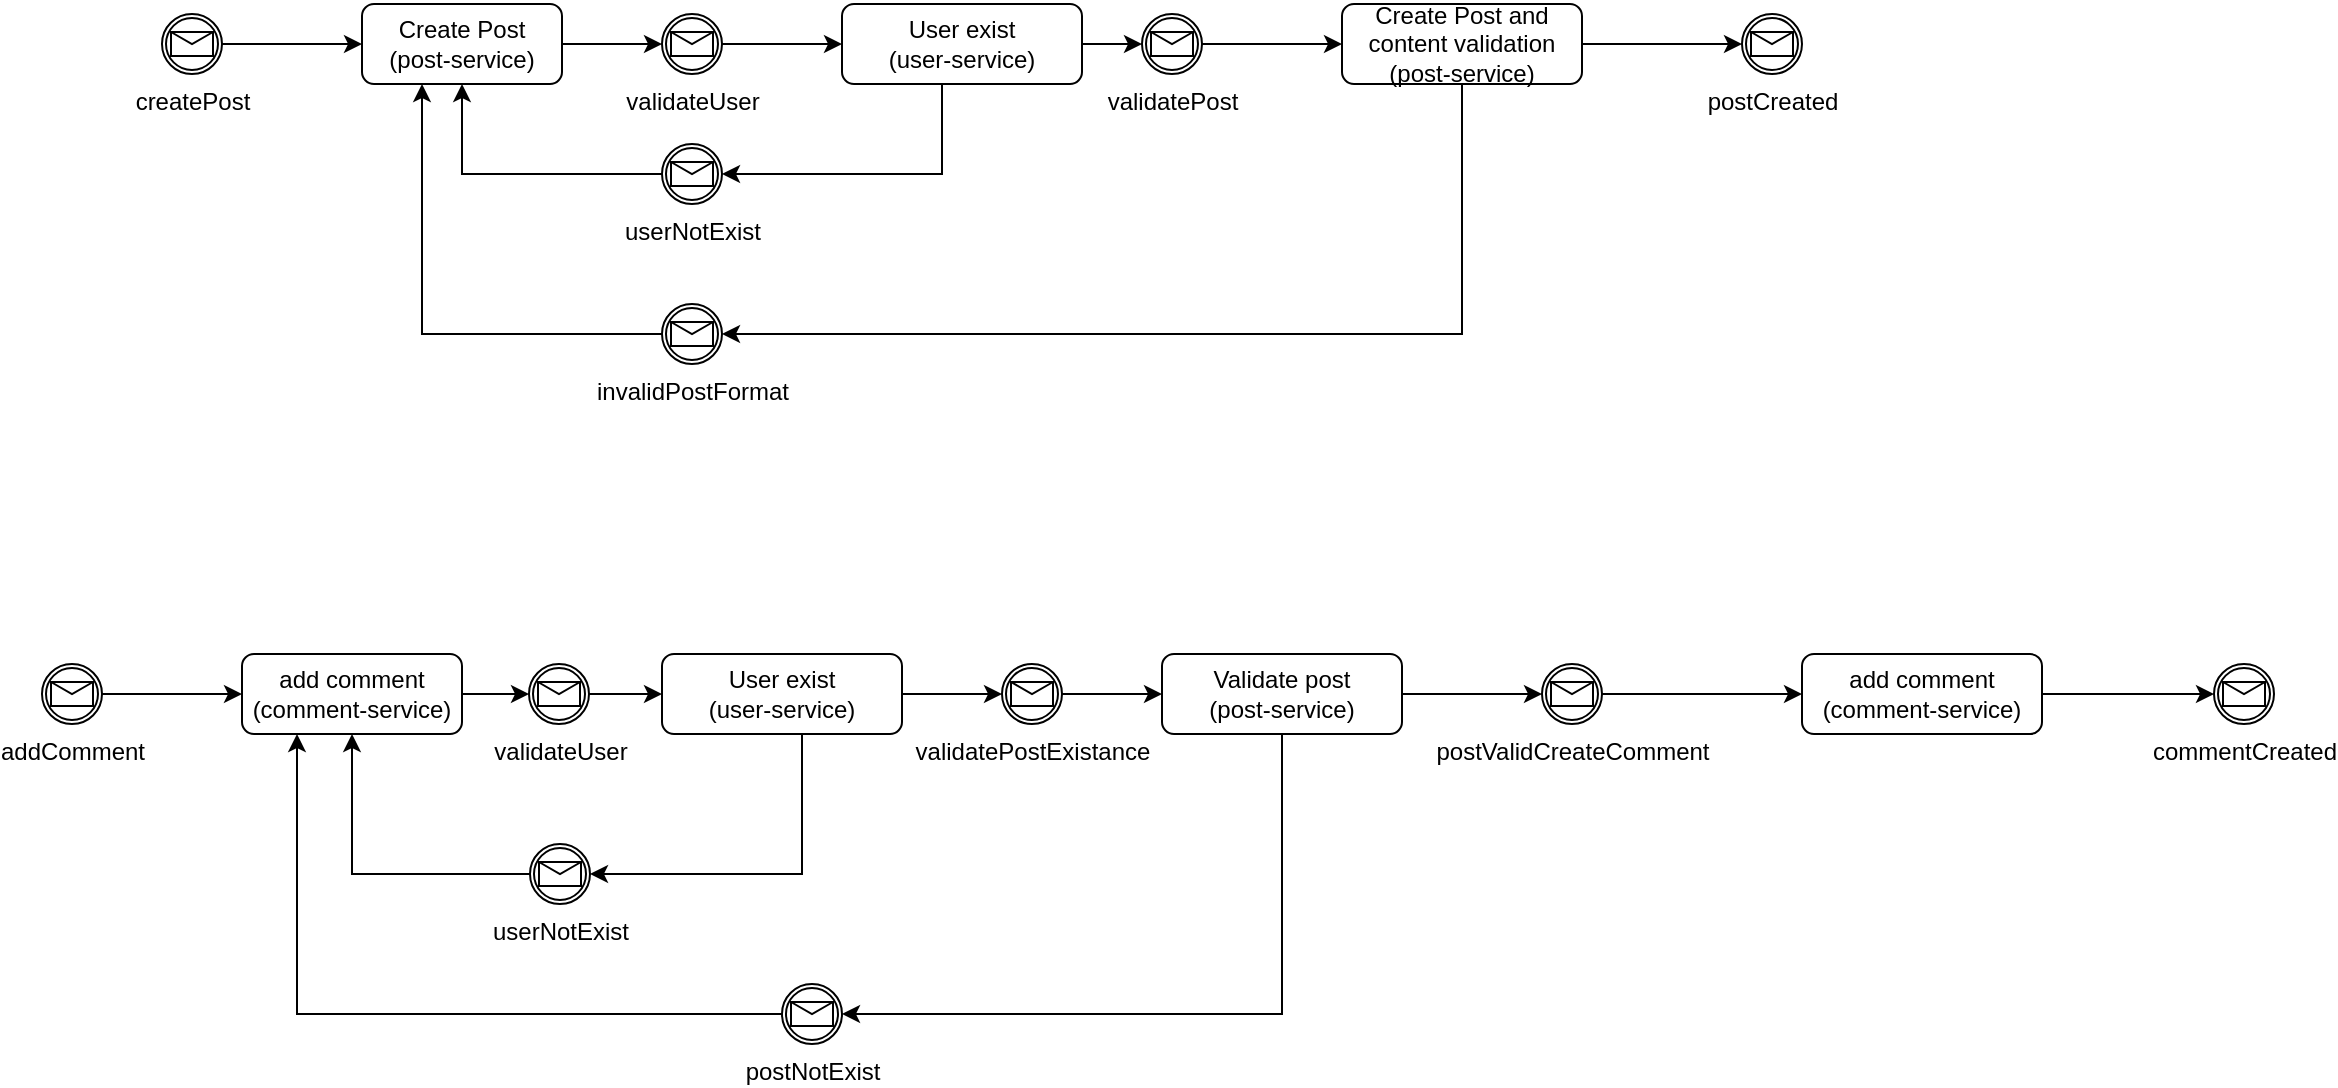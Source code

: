 <mxfile version="15.4.0" type="device"><diagram id="C5RBs43oDa-KdzZeNtuy" name="Page-1"><mxGraphModel dx="1320" dy="862" grid="1" gridSize="10" guides="1" tooltips="1" connect="1" arrows="1" fold="1" page="1" pageScale="1" pageWidth="827" pageHeight="1169" math="0" shadow="0"><root><mxCell id="WIyWlLk6GJQsqaUBKTNV-0"/><mxCell id="WIyWlLk6GJQsqaUBKTNV-1" parent="WIyWlLk6GJQsqaUBKTNV-0"/><mxCell id="gs-qERDYSxnRiWluzVT8-14" style="edgeStyle=orthogonalEdgeStyle;rounded=0;orthogonalLoop=1;jettySize=auto;html=1;entryX=0;entryY=0.5;entryDx=0;entryDy=0;entryPerimeter=0;" edge="1" parent="WIyWlLk6GJQsqaUBKTNV-1" source="WIyWlLk6GJQsqaUBKTNV-3" target="gs-qERDYSxnRiWluzVT8-13"><mxGeometry relative="1" as="geometry"/></mxCell><mxCell id="WIyWlLk6GJQsqaUBKTNV-3" value="Create Post&lt;br&gt;(post-service)" style="rounded=1;whiteSpace=wrap;html=1;fontSize=12;glass=0;strokeWidth=1;shadow=0;" parent="WIyWlLk6GJQsqaUBKTNV-1" vertex="1"><mxGeometry x="300" y="230" width="100" height="40" as="geometry"/></mxCell><mxCell id="gs-qERDYSxnRiWluzVT8-18" style="edgeStyle=orthogonalEdgeStyle;rounded=0;orthogonalLoop=1;jettySize=auto;html=1;entryX=1;entryY=0.5;entryDx=0;entryDy=0;entryPerimeter=0;" edge="1" parent="WIyWlLk6GJQsqaUBKTNV-1" source="gs-qERDYSxnRiWluzVT8-0" target="gs-qERDYSxnRiWluzVT8-17"><mxGeometry relative="1" as="geometry"><Array as="points"><mxPoint x="590" y="315"/></Array></mxGeometry></mxCell><mxCell id="gs-qERDYSxnRiWluzVT8-24" style="edgeStyle=orthogonalEdgeStyle;rounded=0;orthogonalLoop=1;jettySize=auto;html=1;entryX=0;entryY=0.5;entryDx=0;entryDy=0;entryPerimeter=0;" edge="1" parent="WIyWlLk6GJQsqaUBKTNV-1" source="gs-qERDYSxnRiWluzVT8-0" target="gs-qERDYSxnRiWluzVT8-23"><mxGeometry relative="1" as="geometry"/></mxCell><mxCell id="gs-qERDYSxnRiWluzVT8-0" value="User exist&lt;br&gt;(user-service)" style="rounded=1;whiteSpace=wrap;html=1;fontSize=12;glass=0;strokeWidth=1;shadow=0;" vertex="1" parent="WIyWlLk6GJQsqaUBKTNV-1"><mxGeometry x="540" y="230" width="120" height="40" as="geometry"/></mxCell><mxCell id="gs-qERDYSxnRiWluzVT8-21" style="edgeStyle=orthogonalEdgeStyle;rounded=0;orthogonalLoop=1;jettySize=auto;html=1;entryX=1;entryY=0.5;entryDx=0;entryDy=0;entryPerimeter=0;" edge="1" parent="WIyWlLk6GJQsqaUBKTNV-1" source="gs-qERDYSxnRiWluzVT8-2" target="gs-qERDYSxnRiWluzVT8-20"><mxGeometry relative="1" as="geometry"><Array as="points"><mxPoint x="850" y="395"/></Array></mxGeometry></mxCell><mxCell id="gs-qERDYSxnRiWluzVT8-27" style="edgeStyle=orthogonalEdgeStyle;rounded=0;orthogonalLoop=1;jettySize=auto;html=1;" edge="1" parent="WIyWlLk6GJQsqaUBKTNV-1" source="gs-qERDYSxnRiWluzVT8-2" target="gs-qERDYSxnRiWluzVT8-26"><mxGeometry relative="1" as="geometry"/></mxCell><mxCell id="gs-qERDYSxnRiWluzVT8-2" value="Create Post and content validation&lt;br&gt;(post-service)" style="rounded=1;whiteSpace=wrap;html=1;fontSize=12;glass=0;strokeWidth=1;shadow=0;" vertex="1" parent="WIyWlLk6GJQsqaUBKTNV-1"><mxGeometry x="790" y="230" width="120" height="40" as="geometry"/></mxCell><mxCell id="gs-qERDYSxnRiWluzVT8-11" style="edgeStyle=orthogonalEdgeStyle;rounded=0;orthogonalLoop=1;jettySize=auto;html=1;entryX=0;entryY=0.5;entryDx=0;entryDy=0;" edge="1" parent="WIyWlLk6GJQsqaUBKTNV-1" source="gs-qERDYSxnRiWluzVT8-8" target="WIyWlLk6GJQsqaUBKTNV-3"><mxGeometry relative="1" as="geometry"/></mxCell><mxCell id="gs-qERDYSxnRiWluzVT8-8" value="createPost" style="points=[[0.145,0.145,0],[0.5,0,0],[0.855,0.145,0],[1,0.5,0],[0.855,0.855,0],[0.5,1,0],[0.145,0.855,0],[0,0.5,0]];shape=mxgraph.bpmn.event;html=1;verticalLabelPosition=bottom;labelBackgroundColor=#ffffff;verticalAlign=top;align=center;perimeter=ellipsePerimeter;outlineConnect=0;aspect=fixed;outline=catching;symbol=message;" vertex="1" parent="WIyWlLk6GJQsqaUBKTNV-1"><mxGeometry x="200" y="235" width="30" height="30" as="geometry"/></mxCell><mxCell id="gs-qERDYSxnRiWluzVT8-15" style="edgeStyle=orthogonalEdgeStyle;rounded=0;orthogonalLoop=1;jettySize=auto;html=1;" edge="1" parent="WIyWlLk6GJQsqaUBKTNV-1" source="gs-qERDYSxnRiWluzVT8-13" target="gs-qERDYSxnRiWluzVT8-0"><mxGeometry relative="1" as="geometry"/></mxCell><mxCell id="gs-qERDYSxnRiWluzVT8-13" value="validateUser" style="points=[[0.145,0.145,0],[0.5,0,0],[0.855,0.145,0],[1,0.5,0],[0.855,0.855,0],[0.5,1,0],[0.145,0.855,0],[0,0.5,0]];shape=mxgraph.bpmn.event;html=1;verticalLabelPosition=bottom;labelBackgroundColor=#ffffff;verticalAlign=top;align=center;perimeter=ellipsePerimeter;outlineConnect=0;aspect=fixed;outline=catching;symbol=message;" vertex="1" parent="WIyWlLk6GJQsqaUBKTNV-1"><mxGeometry x="450" y="235" width="30" height="30" as="geometry"/></mxCell><mxCell id="gs-qERDYSxnRiWluzVT8-19" style="edgeStyle=orthogonalEdgeStyle;rounded=0;orthogonalLoop=1;jettySize=auto;html=1;" edge="1" parent="WIyWlLk6GJQsqaUBKTNV-1" source="gs-qERDYSxnRiWluzVT8-17" target="WIyWlLk6GJQsqaUBKTNV-3"><mxGeometry relative="1" as="geometry"/></mxCell><mxCell id="gs-qERDYSxnRiWluzVT8-17" value="userNotExist" style="points=[[0.145,0.145,0],[0.5,0,0],[0.855,0.145,0],[1,0.5,0],[0.855,0.855,0],[0.5,1,0],[0.145,0.855,0],[0,0.5,0]];shape=mxgraph.bpmn.event;html=1;verticalLabelPosition=bottom;labelBackgroundColor=#ffffff;verticalAlign=top;align=center;perimeter=ellipsePerimeter;outlineConnect=0;aspect=fixed;outline=catching;symbol=message;" vertex="1" parent="WIyWlLk6GJQsqaUBKTNV-1"><mxGeometry x="450" y="300" width="30" height="30" as="geometry"/></mxCell><mxCell id="gs-qERDYSxnRiWluzVT8-22" style="edgeStyle=orthogonalEdgeStyle;rounded=0;orthogonalLoop=1;jettySize=auto;html=1;" edge="1" parent="WIyWlLk6GJQsqaUBKTNV-1" source="gs-qERDYSxnRiWluzVT8-20" target="WIyWlLk6GJQsqaUBKTNV-3"><mxGeometry relative="1" as="geometry"><Array as="points"><mxPoint x="330" y="395"/></Array></mxGeometry></mxCell><mxCell id="gs-qERDYSxnRiWluzVT8-20" value="invalidPostFormat" style="points=[[0.145,0.145,0],[0.5,0,0],[0.855,0.145,0],[1,0.5,0],[0.855,0.855,0],[0.5,1,0],[0.145,0.855,0],[0,0.5,0]];shape=mxgraph.bpmn.event;html=1;verticalLabelPosition=bottom;labelBackgroundColor=#ffffff;verticalAlign=top;align=center;perimeter=ellipsePerimeter;outlineConnect=0;aspect=fixed;outline=catching;symbol=message;" vertex="1" parent="WIyWlLk6GJQsqaUBKTNV-1"><mxGeometry x="450" y="380" width="30" height="30" as="geometry"/></mxCell><mxCell id="gs-qERDYSxnRiWluzVT8-25" style="edgeStyle=orthogonalEdgeStyle;rounded=0;orthogonalLoop=1;jettySize=auto;html=1;" edge="1" parent="WIyWlLk6GJQsqaUBKTNV-1" source="gs-qERDYSxnRiWluzVT8-23" target="gs-qERDYSxnRiWluzVT8-2"><mxGeometry relative="1" as="geometry"/></mxCell><mxCell id="gs-qERDYSxnRiWluzVT8-23" value="validatePost" style="points=[[0.145,0.145,0],[0.5,0,0],[0.855,0.145,0],[1,0.5,0],[0.855,0.855,0],[0.5,1,0],[0.145,0.855,0],[0,0.5,0]];shape=mxgraph.bpmn.event;html=1;verticalLabelPosition=bottom;labelBackgroundColor=#ffffff;verticalAlign=top;align=center;perimeter=ellipsePerimeter;outlineConnect=0;aspect=fixed;outline=catching;symbol=message;" vertex="1" parent="WIyWlLk6GJQsqaUBKTNV-1"><mxGeometry x="690" y="235" width="30" height="30" as="geometry"/></mxCell><mxCell id="gs-qERDYSxnRiWluzVT8-26" value="postCreated" style="points=[[0.145,0.145,0],[0.5,0,0],[0.855,0.145,0],[1,0.5,0],[0.855,0.855,0],[0.5,1,0],[0.145,0.855,0],[0,0.5,0]];shape=mxgraph.bpmn.event;html=1;verticalLabelPosition=bottom;labelBackgroundColor=#ffffff;verticalAlign=top;align=center;perimeter=ellipsePerimeter;outlineConnect=0;aspect=fixed;outline=catching;symbol=message;" vertex="1" parent="WIyWlLk6GJQsqaUBKTNV-1"><mxGeometry x="990" y="235" width="30" height="30" as="geometry"/></mxCell><mxCell id="gs-qERDYSxnRiWluzVT8-34" style="edgeStyle=orthogonalEdgeStyle;rounded=0;orthogonalLoop=1;jettySize=auto;html=1;" edge="1" parent="WIyWlLk6GJQsqaUBKTNV-1" source="gs-qERDYSxnRiWluzVT8-28" target="gs-qERDYSxnRiWluzVT8-33"><mxGeometry relative="1" as="geometry"/></mxCell><mxCell id="gs-qERDYSxnRiWluzVT8-28" value="addComment" style="points=[[0.145,0.145,0],[0.5,0,0],[0.855,0.145,0],[1,0.5,0],[0.855,0.855,0],[0.5,1,0],[0.145,0.855,0],[0,0.5,0]];shape=mxgraph.bpmn.event;html=1;verticalLabelPosition=bottom;labelBackgroundColor=#ffffff;verticalAlign=top;align=center;perimeter=ellipsePerimeter;outlineConnect=0;aspect=fixed;outline=catching;symbol=message;" vertex="1" parent="WIyWlLk6GJQsqaUBKTNV-1"><mxGeometry x="140" y="560" width="30" height="30" as="geometry"/></mxCell><mxCell id="gs-qERDYSxnRiWluzVT8-37" style="edgeStyle=orthogonalEdgeStyle;rounded=0;orthogonalLoop=1;jettySize=auto;html=1;" edge="1" parent="WIyWlLk6GJQsqaUBKTNV-1" source="gs-qERDYSxnRiWluzVT8-33" target="gs-qERDYSxnRiWluzVT8-36"><mxGeometry relative="1" as="geometry"/></mxCell><mxCell id="gs-qERDYSxnRiWluzVT8-33" value="add comment&lt;br&gt;(comment-service)" style="rounded=1;whiteSpace=wrap;html=1;fontSize=12;glass=0;strokeWidth=1;shadow=0;" vertex="1" parent="WIyWlLk6GJQsqaUBKTNV-1"><mxGeometry x="240" y="555" width="110" height="40" as="geometry"/></mxCell><mxCell id="gs-qERDYSxnRiWluzVT8-40" style="edgeStyle=orthogonalEdgeStyle;rounded=0;orthogonalLoop=1;jettySize=auto;html=1;entryX=1;entryY=0.5;entryDx=0;entryDy=0;entryPerimeter=0;" edge="1" parent="WIyWlLk6GJQsqaUBKTNV-1" source="gs-qERDYSxnRiWluzVT8-35" target="gs-qERDYSxnRiWluzVT8-39"><mxGeometry relative="1" as="geometry"><Array as="points"><mxPoint x="520" y="665"/></Array></mxGeometry></mxCell><mxCell id="gs-qERDYSxnRiWluzVT8-43" style="edgeStyle=orthogonalEdgeStyle;rounded=0;orthogonalLoop=1;jettySize=auto;html=1;" edge="1" parent="WIyWlLk6GJQsqaUBKTNV-1" source="gs-qERDYSxnRiWluzVT8-35" target="gs-qERDYSxnRiWluzVT8-42"><mxGeometry relative="1" as="geometry"/></mxCell><mxCell id="gs-qERDYSxnRiWluzVT8-35" value="User exist&lt;br&gt;(user-service)" style="rounded=1;whiteSpace=wrap;html=1;fontSize=12;glass=0;strokeWidth=1;shadow=0;" vertex="1" parent="WIyWlLk6GJQsqaUBKTNV-1"><mxGeometry x="450" y="555" width="120" height="40" as="geometry"/></mxCell><mxCell id="gs-qERDYSxnRiWluzVT8-38" style="edgeStyle=orthogonalEdgeStyle;rounded=0;orthogonalLoop=1;jettySize=auto;html=1;" edge="1" parent="WIyWlLk6GJQsqaUBKTNV-1" source="gs-qERDYSxnRiWluzVT8-36" target="gs-qERDYSxnRiWluzVT8-35"><mxGeometry relative="1" as="geometry"/></mxCell><mxCell id="gs-qERDYSxnRiWluzVT8-36" value="validateUser" style="points=[[0.145,0.145,0],[0.5,0,0],[0.855,0.145,0],[1,0.5,0],[0.855,0.855,0],[0.5,1,0],[0.145,0.855,0],[0,0.5,0]];shape=mxgraph.bpmn.event;html=1;verticalLabelPosition=bottom;labelBackgroundColor=#ffffff;verticalAlign=top;align=center;perimeter=ellipsePerimeter;outlineConnect=0;aspect=fixed;outline=catching;symbol=message;" vertex="1" parent="WIyWlLk6GJQsqaUBKTNV-1"><mxGeometry x="383.5" y="560" width="30" height="30" as="geometry"/></mxCell><mxCell id="gs-qERDYSxnRiWluzVT8-41" style="edgeStyle=orthogonalEdgeStyle;rounded=0;orthogonalLoop=1;jettySize=auto;html=1;entryX=0.5;entryY=1;entryDx=0;entryDy=0;" edge="1" parent="WIyWlLk6GJQsqaUBKTNV-1" source="gs-qERDYSxnRiWluzVT8-39" target="gs-qERDYSxnRiWluzVT8-33"><mxGeometry relative="1" as="geometry"/></mxCell><mxCell id="gs-qERDYSxnRiWluzVT8-39" value="userNotExist" style="points=[[0.145,0.145,0],[0.5,0,0],[0.855,0.145,0],[1,0.5,0],[0.855,0.855,0],[0.5,1,0],[0.145,0.855,0],[0,0.5,0]];shape=mxgraph.bpmn.event;html=1;verticalLabelPosition=bottom;labelBackgroundColor=#ffffff;verticalAlign=top;align=center;perimeter=ellipsePerimeter;outlineConnect=0;aspect=fixed;outline=catching;symbol=message;" vertex="1" parent="WIyWlLk6GJQsqaUBKTNV-1"><mxGeometry x="384" y="650" width="30" height="30" as="geometry"/></mxCell><mxCell id="gs-qERDYSxnRiWluzVT8-47" style="edgeStyle=orthogonalEdgeStyle;rounded=0;orthogonalLoop=1;jettySize=auto;html=1;entryX=0;entryY=0.5;entryDx=0;entryDy=0;" edge="1" parent="WIyWlLk6GJQsqaUBKTNV-1" source="gs-qERDYSxnRiWluzVT8-42" target="gs-qERDYSxnRiWluzVT8-44"><mxGeometry relative="1" as="geometry"/></mxCell><mxCell id="gs-qERDYSxnRiWluzVT8-42" value="validatePostExistance" style="points=[[0.145,0.145,0],[0.5,0,0],[0.855,0.145,0],[1,0.5,0],[0.855,0.855,0],[0.5,1,0],[0.145,0.855,0],[0,0.5,0]];shape=mxgraph.bpmn.event;html=1;verticalLabelPosition=bottom;labelBackgroundColor=#ffffff;verticalAlign=top;align=center;perimeter=ellipsePerimeter;outlineConnect=0;aspect=fixed;outline=catching;symbol=message;" vertex="1" parent="WIyWlLk6GJQsqaUBKTNV-1"><mxGeometry x="620" y="560" width="30" height="30" as="geometry"/></mxCell><mxCell id="gs-qERDYSxnRiWluzVT8-49" style="edgeStyle=orthogonalEdgeStyle;rounded=0;orthogonalLoop=1;jettySize=auto;html=1;entryX=1;entryY=0.5;entryDx=0;entryDy=0;entryPerimeter=0;" edge="1" parent="WIyWlLk6GJQsqaUBKTNV-1" source="gs-qERDYSxnRiWluzVT8-44" target="gs-qERDYSxnRiWluzVT8-48"><mxGeometry relative="1" as="geometry"><Array as="points"><mxPoint x="760" y="735"/></Array></mxGeometry></mxCell><mxCell id="gs-qERDYSxnRiWluzVT8-54" style="edgeStyle=orthogonalEdgeStyle;rounded=0;orthogonalLoop=1;jettySize=auto;html=1;" edge="1" parent="WIyWlLk6GJQsqaUBKTNV-1" source="gs-qERDYSxnRiWluzVT8-44" target="gs-qERDYSxnRiWluzVT8-53"><mxGeometry relative="1" as="geometry"/></mxCell><mxCell id="gs-qERDYSxnRiWluzVT8-44" value="Validate post&lt;br&gt;(post-service)" style="rounded=1;whiteSpace=wrap;html=1;fontSize=12;glass=0;strokeWidth=1;shadow=0;" vertex="1" parent="WIyWlLk6GJQsqaUBKTNV-1"><mxGeometry x="700" y="555" width="120" height="40" as="geometry"/></mxCell><mxCell id="gs-qERDYSxnRiWluzVT8-50" style="edgeStyle=orthogonalEdgeStyle;rounded=0;orthogonalLoop=1;jettySize=auto;html=1;entryX=0.25;entryY=1;entryDx=0;entryDy=0;" edge="1" parent="WIyWlLk6GJQsqaUBKTNV-1" source="gs-qERDYSxnRiWluzVT8-48" target="gs-qERDYSxnRiWluzVT8-33"><mxGeometry relative="1" as="geometry"/></mxCell><mxCell id="gs-qERDYSxnRiWluzVT8-48" value="postNotExist" style="points=[[0.145,0.145,0],[0.5,0,0],[0.855,0.145,0],[1,0.5,0],[0.855,0.855,0],[0.5,1,0],[0.145,0.855,0],[0,0.5,0]];shape=mxgraph.bpmn.event;html=1;verticalLabelPosition=bottom;labelBackgroundColor=#ffffff;verticalAlign=top;align=center;perimeter=ellipsePerimeter;outlineConnect=0;aspect=fixed;outline=catching;symbol=message;" vertex="1" parent="WIyWlLk6GJQsqaUBKTNV-1"><mxGeometry x="510" y="720" width="30" height="30" as="geometry"/></mxCell><mxCell id="gs-qERDYSxnRiWluzVT8-57" style="edgeStyle=orthogonalEdgeStyle;rounded=0;orthogonalLoop=1;jettySize=auto;html=1;" edge="1" parent="WIyWlLk6GJQsqaUBKTNV-1" source="gs-qERDYSxnRiWluzVT8-51" target="gs-qERDYSxnRiWluzVT8-56"><mxGeometry relative="1" as="geometry"/></mxCell><mxCell id="gs-qERDYSxnRiWluzVT8-51" value="add comment&lt;br&gt;(comment-service)" style="rounded=1;whiteSpace=wrap;html=1;fontSize=12;glass=0;strokeWidth=1;shadow=0;" vertex="1" parent="WIyWlLk6GJQsqaUBKTNV-1"><mxGeometry x="1020" y="555" width="120" height="40" as="geometry"/></mxCell><mxCell id="gs-qERDYSxnRiWluzVT8-55" style="edgeStyle=orthogonalEdgeStyle;rounded=0;orthogonalLoop=1;jettySize=auto;html=1;" edge="1" parent="WIyWlLk6GJQsqaUBKTNV-1" source="gs-qERDYSxnRiWluzVT8-53" target="gs-qERDYSxnRiWluzVT8-51"><mxGeometry relative="1" as="geometry"/></mxCell><mxCell id="gs-qERDYSxnRiWluzVT8-53" value="postValidCreateComment" style="points=[[0.145,0.145,0],[0.5,0,0],[0.855,0.145,0],[1,0.5,0],[0.855,0.855,0],[0.5,1,0],[0.145,0.855,0],[0,0.5,0]];shape=mxgraph.bpmn.event;html=1;verticalLabelPosition=bottom;labelBackgroundColor=#ffffff;verticalAlign=top;align=center;perimeter=ellipsePerimeter;outlineConnect=0;aspect=fixed;outline=catching;symbol=message;" vertex="1" parent="WIyWlLk6GJQsqaUBKTNV-1"><mxGeometry x="890" y="560" width="30" height="30" as="geometry"/></mxCell><mxCell id="gs-qERDYSxnRiWluzVT8-56" value="commentCreated" style="points=[[0.145,0.145,0],[0.5,0,0],[0.855,0.145,0],[1,0.5,0],[0.855,0.855,0],[0.5,1,0],[0.145,0.855,0],[0,0.5,0]];shape=mxgraph.bpmn.event;html=1;verticalLabelPosition=bottom;labelBackgroundColor=#ffffff;verticalAlign=top;align=center;perimeter=ellipsePerimeter;outlineConnect=0;aspect=fixed;outline=catching;symbol=message;" vertex="1" parent="WIyWlLk6GJQsqaUBKTNV-1"><mxGeometry x="1226" y="560" width="30" height="30" as="geometry"/></mxCell></root></mxGraphModel></diagram></mxfile>
